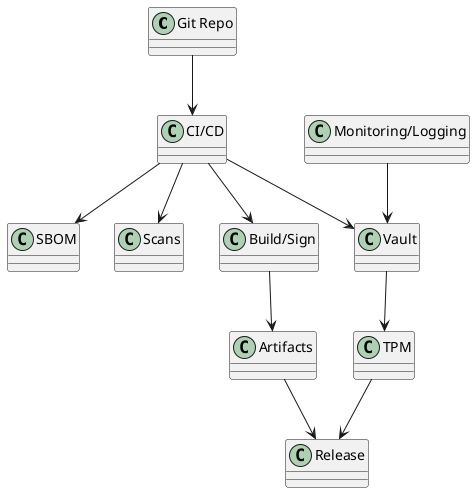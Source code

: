 @startuml
!define RECTANGLE class
RECTANGLE "Git Repo" as Git
RECTANGLE "CI/CD" as CI
RECTANGLE "SBOM" as SBOM
RECTANGLE "Scans" as Scans
RECTANGLE "Build/Sign" as Build
RECTANGLE "Artifacts" as Art
RECTANGLE "Monitoring/Logging" as Mon
RECTANGLE "Vault" as Vault
RECTANGLE "TPM" as TPM
RECTANGLE "Release" as Rel
Git --> CI
CI --> SBOM
CI --> Scans
CI --> Build
Build --> Art
Art --> Rel
CI --> Vault
Mon --> Vault
Vault --> TPM
TPM --> Rel
@enduml
